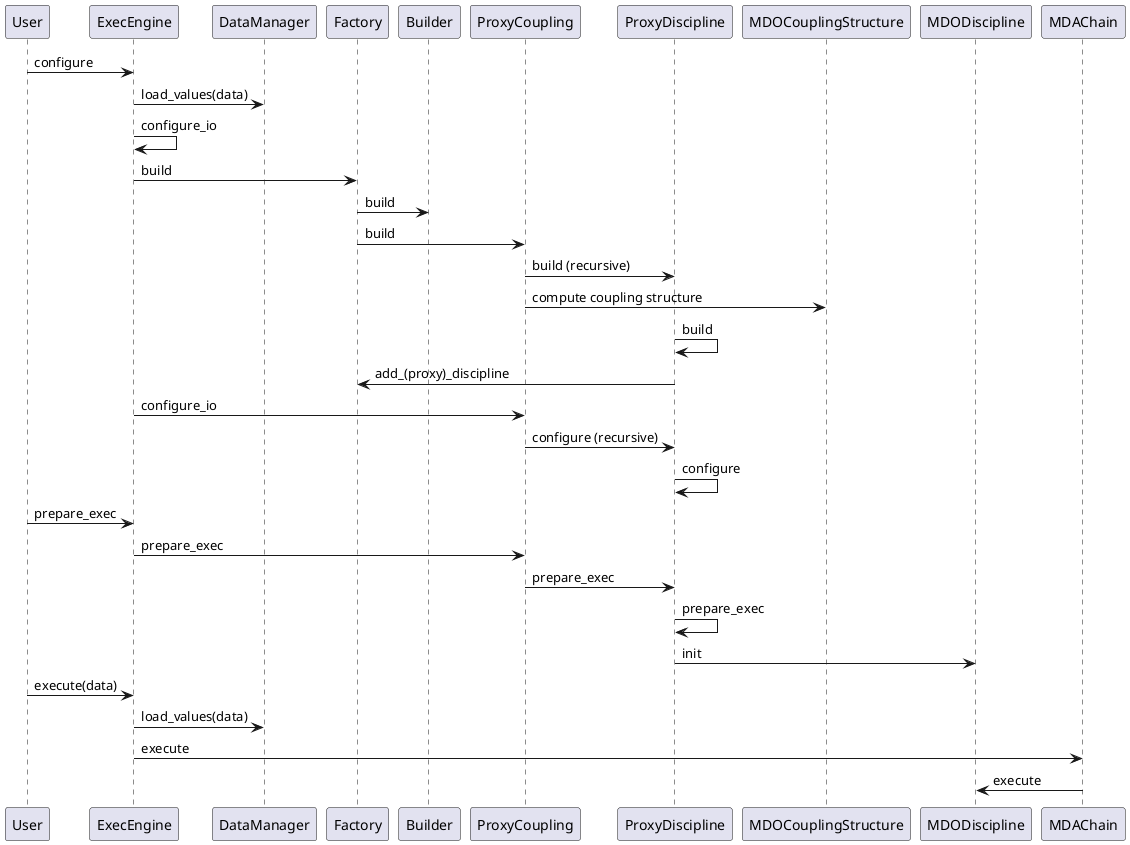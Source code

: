 @startuml
User -> ExecEngine: configure
ExecEngine -> DataManager: load_values(data)
ExecEngine -> ExecEngine: configure_io
ExecEngine -> Factory: build
Factory -> Builder: build
Factory -> ProxyCoupling: build
ProxyCoupling -> ProxyDiscipline: build (recursive)
ProxyCoupling -> MDOCouplingStructure: compute coupling structure
ProxyDiscipline -> ProxyDiscipline: build
ProxyDiscipline -> Factory: add_(proxy)_discipline
/' Configuration -> MultiScenarioBuilder: init '/
/' MultiScenarioBuilder -> Builder: configure '/
/' Builder -> MDOCouplingStructure: compute_reduced_graph '/
/' Builder -> ProxyDiscipline: configure '/

ExecEngine -> ProxyCoupling: configure_io
ProxyCoupling -> ProxyDiscipline: configure (recursive)
ProxyDiscipline -> ProxyDiscipline: configure


User -> ExecEngine: prepare_exec
ExecEngine -> ProxyCoupling: prepare_exec
ProxyCoupling -> ProxyDiscipline: prepare_exec
ProxyDiscipline -> ProxyDiscipline : prepare_exec
ProxyDiscipline -> MDODiscipline : init

User -> ExecEngine: execute(data)
ExecEngine -> DataManager: load_values(data)
ExecEngine -> MDAChain: execute
MDAChain -> MDODiscipline : execute
@enduml

